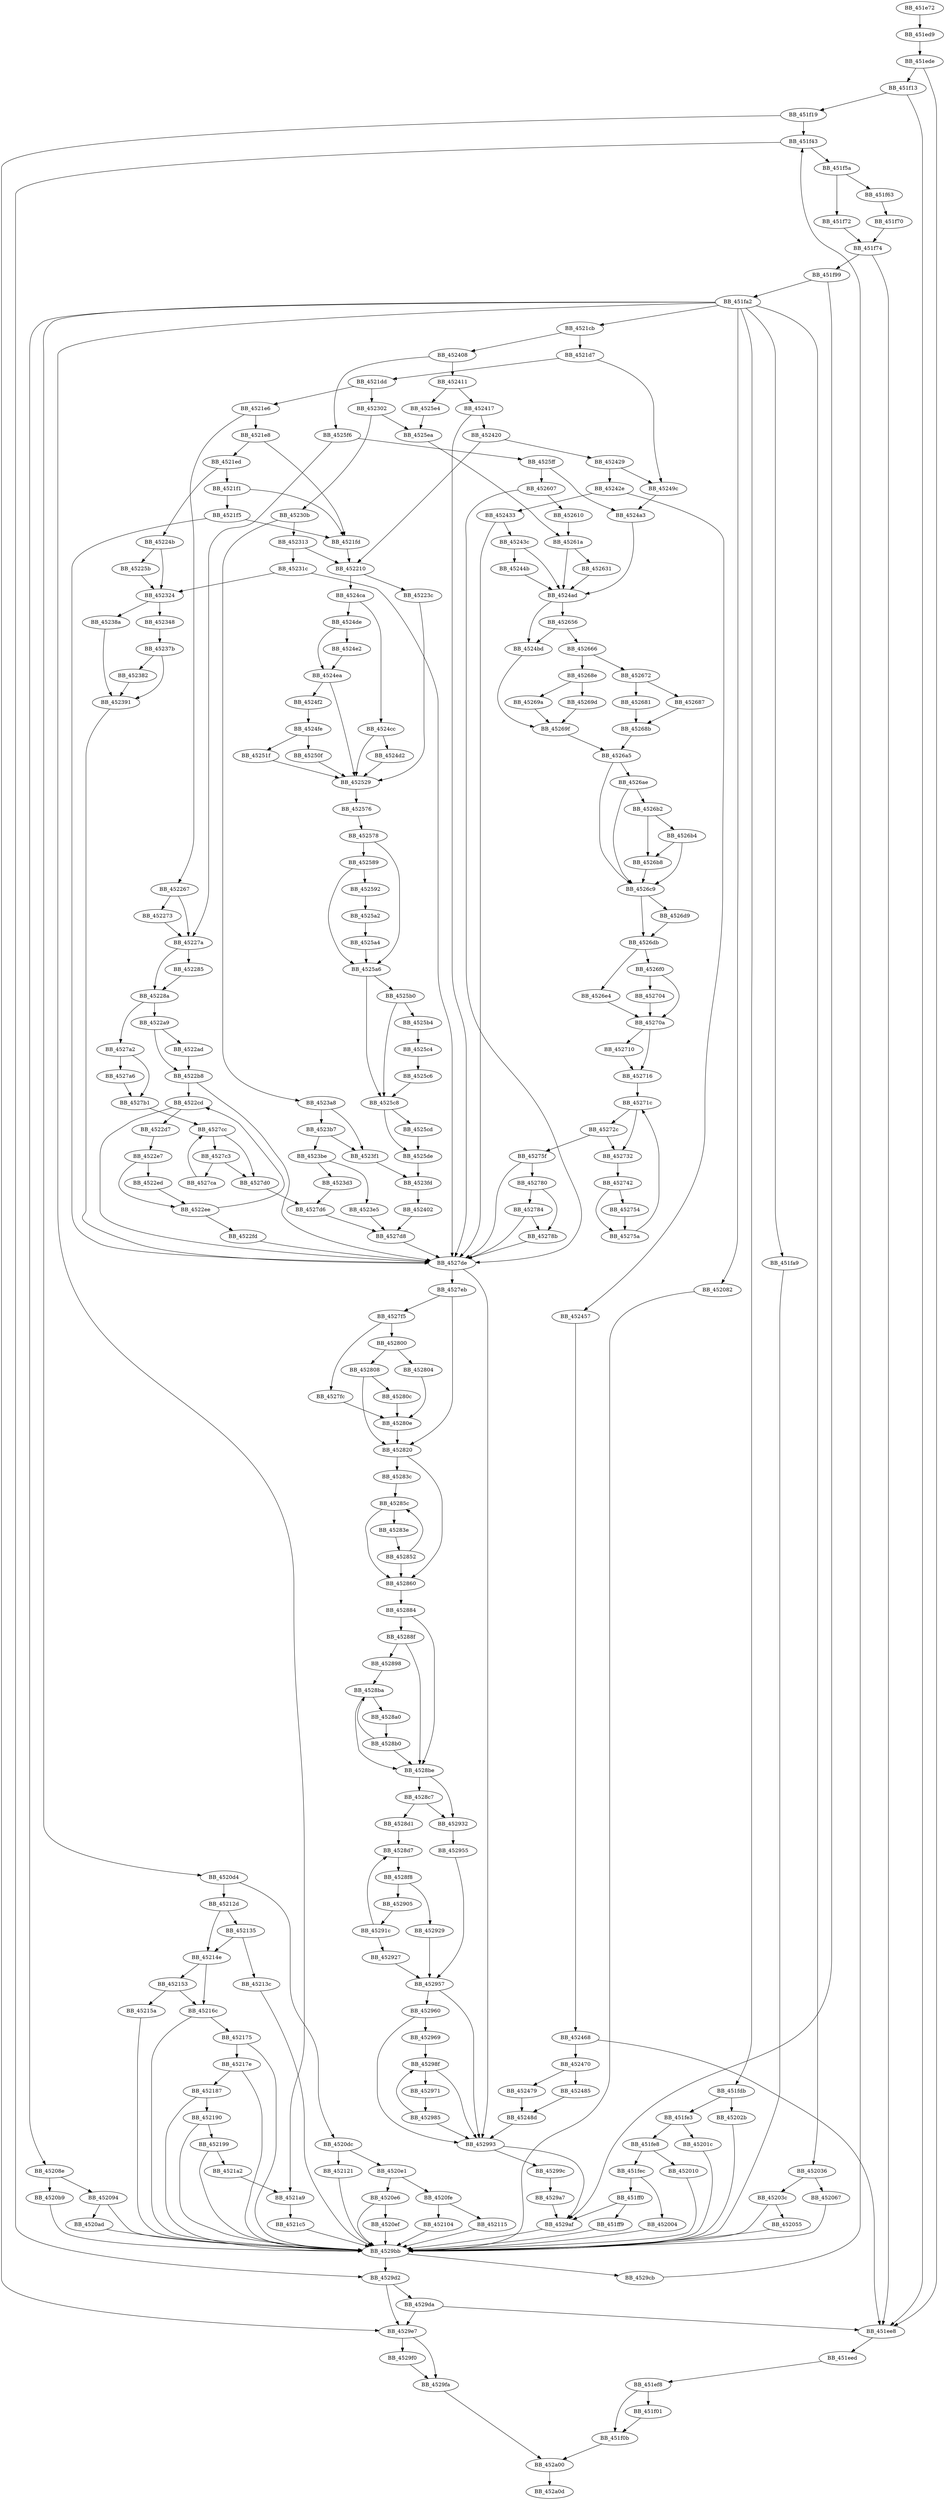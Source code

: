 DiGraph sub_451E72{
BB_451e72->BB_451ed9
BB_451ed9->BB_451ede
BB_451ede->BB_451ee8
BB_451ede->BB_451f13
BB_451ee8->BB_451eed
BB_451eed->BB_451ef8
BB_451ef8->BB_451f01
BB_451ef8->BB_451f0b
BB_451f01->BB_451f0b
BB_451f0b->BB_452a00
BB_451f13->BB_451ee8
BB_451f13->BB_451f19
BB_451f19->BB_451f43
BB_451f19->BB_4529e7
BB_451f43->BB_451f5a
BB_451f43->BB_4529d2
BB_451f5a->BB_451f63
BB_451f5a->BB_451f72
BB_451f63->BB_451f70
BB_451f70->BB_451f74
BB_451f72->BB_451f74
BB_451f74->BB_451ee8
BB_451f74->BB_451f99
BB_451f99->BB_451fa2
BB_451f99->BB_4529af
BB_451fa2->BB_451fa9
BB_451fa2->BB_451fdb
BB_451fa2->BB_452036
BB_451fa2->BB_452082
BB_451fa2->BB_45208e
BB_451fa2->BB_4520d4
BB_451fa2->BB_4521a9
BB_451fa2->BB_4521cb
BB_451fa9->BB_4529bb
BB_451fdb->BB_451fe3
BB_451fdb->BB_45202b
BB_451fe3->BB_451fe8
BB_451fe3->BB_45201c
BB_451fe8->BB_451fec
BB_451fe8->BB_452010
BB_451fec->BB_451ff0
BB_451fec->BB_452004
BB_451ff0->BB_451ff9
BB_451ff0->BB_4529af
BB_451ff9->BB_4529bb
BB_452004->BB_4529bb
BB_452010->BB_4529bb
BB_45201c->BB_4529bb
BB_45202b->BB_4529bb
BB_452036->BB_45203c
BB_452036->BB_452067
BB_45203c->BB_452055
BB_45203c->BB_4529bb
BB_452055->BB_4529bb
BB_452067->BB_4529bb
BB_452082->BB_4529bb
BB_45208e->BB_452094
BB_45208e->BB_4520b9
BB_452094->BB_4520ad
BB_452094->BB_4529bb
BB_4520ad->BB_4529bb
BB_4520b9->BB_4529bb
BB_4520d4->BB_4520dc
BB_4520d4->BB_45212d
BB_4520dc->BB_4520e1
BB_4520dc->BB_452121
BB_4520e1->BB_4520e6
BB_4520e1->BB_4520fe
BB_4520e6->BB_4520ef
BB_4520e6->BB_4529bb
BB_4520ef->BB_4529bb
BB_4520fe->BB_452104
BB_4520fe->BB_452115
BB_452104->BB_4529bb
BB_452115->BB_4529bb
BB_452121->BB_4529bb
BB_45212d->BB_452135
BB_45212d->BB_45214e
BB_452135->BB_45213c
BB_452135->BB_45214e
BB_45213c->BB_4529bb
BB_45214e->BB_452153
BB_45214e->BB_45216c
BB_452153->BB_45215a
BB_452153->BB_45216c
BB_45215a->BB_4529bb
BB_45216c->BB_452175
BB_45216c->BB_4529bb
BB_452175->BB_45217e
BB_452175->BB_4529bb
BB_45217e->BB_452187
BB_45217e->BB_4529bb
BB_452187->BB_452190
BB_452187->BB_4529bb
BB_452190->BB_452199
BB_452190->BB_4529bb
BB_452199->BB_4521a2
BB_452199->BB_4529bb
BB_4521a2->BB_4521a9
BB_4521a9->BB_4521c5
BB_4521c5->BB_4529bb
BB_4521cb->BB_4521d7
BB_4521cb->BB_452408
BB_4521d7->BB_4521dd
BB_4521d7->BB_45249c
BB_4521dd->BB_4521e6
BB_4521dd->BB_452302
BB_4521e6->BB_4521e8
BB_4521e6->BB_452267
BB_4521e8->BB_4521ed
BB_4521e8->BB_4521fd
BB_4521ed->BB_4521f1
BB_4521ed->BB_45224b
BB_4521f1->BB_4521f5
BB_4521f1->BB_4521fd
BB_4521f5->BB_4521fd
BB_4521f5->BB_4527de
BB_4521fd->BB_452210
BB_452210->BB_45223c
BB_452210->BB_4524ca
BB_45223c->BB_452529
BB_45224b->BB_45225b
BB_45224b->BB_452324
BB_45225b->BB_452324
BB_452267->BB_452273
BB_452267->BB_45227a
BB_452273->BB_45227a
BB_45227a->BB_452285
BB_45227a->BB_45228a
BB_452285->BB_45228a
BB_45228a->BB_4522a9
BB_45228a->BB_4527a2
BB_4522a9->BB_4522ad
BB_4522a9->BB_4522b8
BB_4522ad->BB_4522b8
BB_4522b8->BB_4522cd
BB_4522b8->BB_4527de
BB_4522cd->BB_4522d7
BB_4522cd->BB_4527de
BB_4522d7->BB_4522e7
BB_4522e7->BB_4522ed
BB_4522e7->BB_4522ee
BB_4522ed->BB_4522ee
BB_4522ee->BB_4522cd
BB_4522ee->BB_4522fd
BB_4522fd->BB_4527de
BB_452302->BB_45230b
BB_452302->BB_4525ea
BB_45230b->BB_452313
BB_45230b->BB_4523a8
BB_452313->BB_452210
BB_452313->BB_45231c
BB_45231c->BB_452324
BB_45231c->BB_4527de
BB_452324->BB_452348
BB_452324->BB_45238a
BB_452348->BB_45237b
BB_45237b->BB_452382
BB_45237b->BB_452391
BB_452382->BB_452391
BB_45238a->BB_452391
BB_452391->BB_4527de
BB_4523a8->BB_4523b7
BB_4523a8->BB_4523f1
BB_4523b7->BB_4523be
BB_4523b7->BB_4523f1
BB_4523be->BB_4523d3
BB_4523be->BB_4523e5
BB_4523d3->BB_4527d6
BB_4523e5->BB_4527d8
BB_4523f1->BB_4523fd
BB_4523fd->BB_452402
BB_452402->BB_4527d8
BB_452408->BB_452411
BB_452408->BB_4525f6
BB_452411->BB_452417
BB_452411->BB_4525e4
BB_452417->BB_452420
BB_452417->BB_4527de
BB_452420->BB_452210
BB_452420->BB_452429
BB_452429->BB_45242e
BB_452429->BB_45249c
BB_45242e->BB_452433
BB_45242e->BB_452457
BB_452433->BB_45243c
BB_452433->BB_4527de
BB_45243c->BB_45244b
BB_45243c->BB_4524ad
BB_45244b->BB_4524ad
BB_452457->BB_452468
BB_452468->BB_451ee8
BB_452468->BB_452470
BB_452470->BB_452479
BB_452470->BB_452485
BB_452479->BB_45248d
BB_452485->BB_45248d
BB_45248d->BB_452993
BB_45249c->BB_4524a3
BB_4524a3->BB_4524ad
BB_4524ad->BB_4524bd
BB_4524ad->BB_452656
BB_4524bd->BB_45269f
BB_4524ca->BB_4524cc
BB_4524ca->BB_4524de
BB_4524cc->BB_4524d2
BB_4524cc->BB_452529
BB_4524d2->BB_452529
BB_4524de->BB_4524e2
BB_4524de->BB_4524ea
BB_4524e2->BB_4524ea
BB_4524ea->BB_4524f2
BB_4524ea->BB_452529
BB_4524f2->BB_4524fe
BB_4524fe->BB_45250f
BB_4524fe->BB_45251f
BB_45250f->BB_452529
BB_45251f->BB_452529
BB_452529->BB_452576
BB_452576->BB_452578
BB_452578->BB_452589
BB_452578->BB_4525a6
BB_452589->BB_452592
BB_452589->BB_4525a6
BB_452592->BB_4525a2
BB_4525a2->BB_4525a4
BB_4525a4->BB_4525a6
BB_4525a6->BB_4525b0
BB_4525a6->BB_4525c8
BB_4525b0->BB_4525b4
BB_4525b0->BB_4525c8
BB_4525b4->BB_4525c4
BB_4525c4->BB_4525c6
BB_4525c6->BB_4525c8
BB_4525c8->BB_4525cd
BB_4525c8->BB_4525de
BB_4525cd->BB_4525de
BB_4525de->BB_4523fd
BB_4525e4->BB_4525ea
BB_4525ea->BB_45261a
BB_4525f6->BB_45227a
BB_4525f6->BB_4525ff
BB_4525ff->BB_4524a3
BB_4525ff->BB_452607
BB_452607->BB_452610
BB_452607->BB_4527de
BB_452610->BB_45261a
BB_45261a->BB_4524ad
BB_45261a->BB_452631
BB_452631->BB_4524ad
BB_452656->BB_4524bd
BB_452656->BB_452666
BB_452666->BB_452672
BB_452666->BB_45268e
BB_452672->BB_452681
BB_452672->BB_452687
BB_452681->BB_45268b
BB_452687->BB_45268b
BB_45268b->BB_4526a5
BB_45268e->BB_45269a
BB_45268e->BB_45269d
BB_45269a->BB_45269f
BB_45269d->BB_45269f
BB_45269f->BB_4526a5
BB_4526a5->BB_4526ae
BB_4526a5->BB_4526c9
BB_4526ae->BB_4526b2
BB_4526ae->BB_4526c9
BB_4526b2->BB_4526b4
BB_4526b2->BB_4526b8
BB_4526b4->BB_4526b8
BB_4526b4->BB_4526c9
BB_4526b8->BB_4526c9
BB_4526c9->BB_4526d9
BB_4526c9->BB_4526db
BB_4526d9->BB_4526db
BB_4526db->BB_4526e4
BB_4526db->BB_4526f0
BB_4526e4->BB_45270a
BB_4526f0->BB_452704
BB_4526f0->BB_45270a
BB_452704->BB_45270a
BB_45270a->BB_452710
BB_45270a->BB_452716
BB_452710->BB_452716
BB_452716->BB_45271c
BB_45271c->BB_45272c
BB_45271c->BB_452732
BB_45272c->BB_452732
BB_45272c->BB_45275f
BB_452732->BB_452742
BB_452742->BB_452754
BB_452742->BB_45275a
BB_452754->BB_45275a
BB_45275a->BB_45271c
BB_45275f->BB_452780
BB_45275f->BB_4527de
BB_452780->BB_452784
BB_452780->BB_45278b
BB_452784->BB_45278b
BB_452784->BB_4527de
BB_45278b->BB_4527de
BB_4527a2->BB_4527a6
BB_4527a2->BB_4527b1
BB_4527a6->BB_4527b1
BB_4527b1->BB_4527cc
BB_4527c3->BB_4527ca
BB_4527c3->BB_4527d0
BB_4527ca->BB_4527cc
BB_4527cc->BB_4527c3
BB_4527cc->BB_4527d0
BB_4527d0->BB_4527d6
BB_4527d6->BB_4527d8
BB_4527d8->BB_4527de
BB_4527de->BB_4527eb
BB_4527de->BB_452993
BB_4527eb->BB_4527f5
BB_4527eb->BB_452820
BB_4527f5->BB_4527fc
BB_4527f5->BB_452800
BB_4527fc->BB_45280e
BB_452800->BB_452804
BB_452800->BB_452808
BB_452804->BB_45280e
BB_452808->BB_45280c
BB_452808->BB_452820
BB_45280c->BB_45280e
BB_45280e->BB_452820
BB_452820->BB_45283c
BB_452820->BB_452860
BB_45283c->BB_45285c
BB_45283e->BB_452852
BB_452852->BB_45285c
BB_452852->BB_452860
BB_45285c->BB_45283e
BB_45285c->BB_452860
BB_452860->BB_452884
BB_452884->BB_45288f
BB_452884->BB_4528be
BB_45288f->BB_452898
BB_45288f->BB_4528be
BB_452898->BB_4528ba
BB_4528a0->BB_4528b0
BB_4528b0->BB_4528ba
BB_4528b0->BB_4528be
BB_4528ba->BB_4528a0
BB_4528ba->BB_4528be
BB_4528be->BB_4528c7
BB_4528be->BB_452932
BB_4528c7->BB_4528d1
BB_4528c7->BB_452932
BB_4528d1->BB_4528d7
BB_4528d7->BB_4528f8
BB_4528f8->BB_452905
BB_4528f8->BB_452929
BB_452905->BB_45291c
BB_45291c->BB_4528d7
BB_45291c->BB_452927
BB_452927->BB_452957
BB_452929->BB_452957
BB_452932->BB_452955
BB_452955->BB_452957
BB_452957->BB_452960
BB_452957->BB_452993
BB_452960->BB_452969
BB_452960->BB_452993
BB_452969->BB_45298f
BB_452971->BB_452985
BB_452985->BB_45298f
BB_452985->BB_452993
BB_45298f->BB_452971
BB_45298f->BB_452993
BB_452993->BB_45299c
BB_452993->BB_4529af
BB_45299c->BB_4529a7
BB_4529a7->BB_4529af
BB_4529af->BB_4529bb
BB_4529bb->BB_4529cb
BB_4529bb->BB_4529d2
BB_4529cb->BB_451f43
BB_4529d2->BB_4529da
BB_4529d2->BB_4529e7
BB_4529da->BB_451ee8
BB_4529da->BB_4529e7
BB_4529e7->BB_4529f0
BB_4529e7->BB_4529fa
BB_4529f0->BB_4529fa
BB_4529fa->BB_452a00
BB_452a00->BB_452a0d
}
